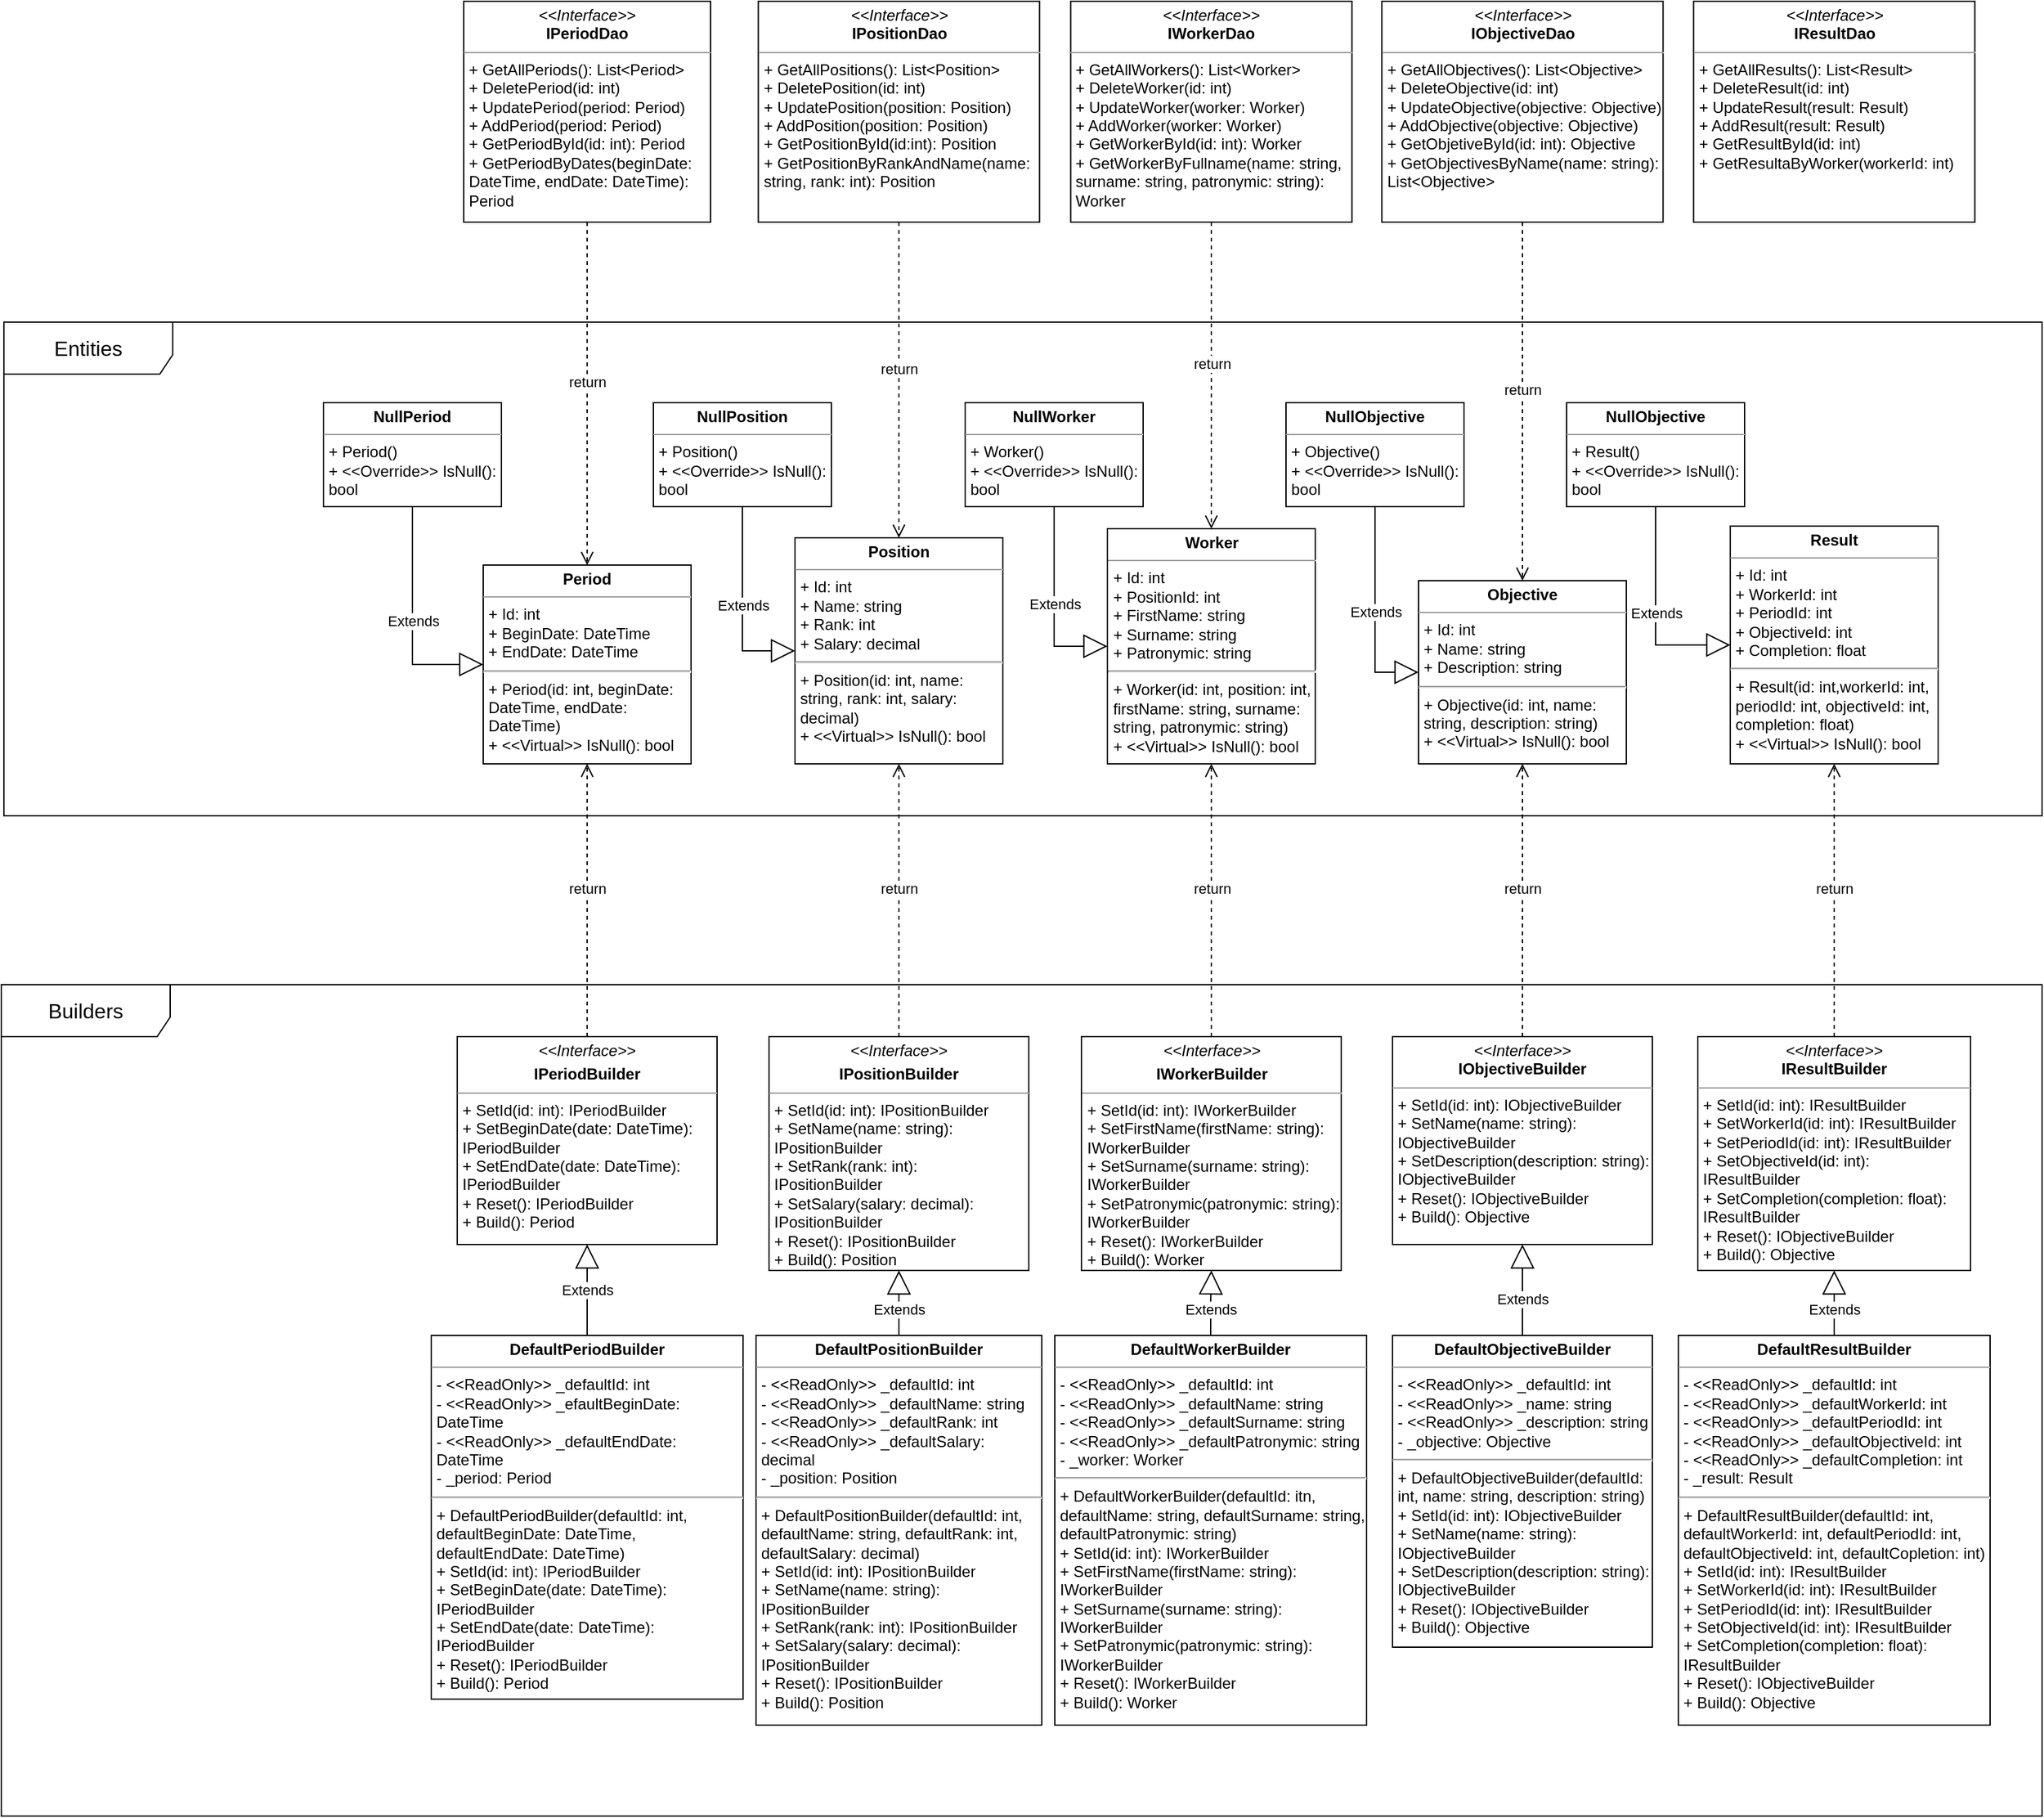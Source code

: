 <mxfile version="22.1.11" type="github">
  <diagram name="Страница — 1" id="qih0HeVdHAn_B9oH8GBS">
    <mxGraphModel dx="1481" dy="1190" grid="0" gridSize="10" guides="1" tooltips="1" connect="1" arrows="1" fold="1" page="0" pageScale="1" pageWidth="827" pageHeight="1169" math="0" shadow="0">
      <root>
        <mxCell id="0" />
        <mxCell id="1" parent="0" />
        <mxCell id="z6ik7qYl1S37W0Bwtu2p-1" value="&lt;font style=&quot;font-size: 16px;&quot;&gt;Entities&lt;/font&gt;" style="shape=umlFrame;whiteSpace=wrap;html=1;pointerEvents=0;width=130;height=40;" parent="1" vertex="1">
          <mxGeometry x="31" y="-110" width="1569" height="380" as="geometry" />
        </mxCell>
        <mxCell id="z6ik7qYl1S37W0Bwtu2p-2" value="&lt;p style=&quot;margin:0px;margin-top:4px;text-align:center;&quot;&gt;&lt;b&gt;Period&lt;/b&gt;&lt;/p&gt;&lt;hr size=&quot;1&quot;&gt;&lt;p style=&quot;margin:0px;margin-left:4px;&quot;&gt;+ Id: int&lt;/p&gt;&lt;p style=&quot;margin:0px;margin-left:4px;&quot;&gt;+ BeginDate: DateTime&lt;/p&gt;&lt;p style=&quot;margin:0px;margin-left:4px;&quot;&gt;+ EndDate: DateTime&lt;/p&gt;&lt;hr&gt;&lt;p style=&quot;margin:0px;margin-left:4px;&quot;&gt;+ Period(id: int, beginDate: DateTime, endDate: DateTime)&lt;/p&gt;&lt;p style=&quot;margin:0px;margin-left:4px;&quot;&gt;+ &amp;lt;&amp;lt;Virtual&amp;gt;&amp;gt; IsNull(): bool&lt;/p&gt;" style="verticalAlign=top;align=left;overflow=fill;fontSize=12;fontFamily=Helvetica;html=1;whiteSpace=wrap;" parent="1" vertex="1">
          <mxGeometry x="400" y="77" width="160" height="153" as="geometry" />
        </mxCell>
        <mxCell id="z6ik7qYl1S37W0Bwtu2p-3" value="&lt;p style=&quot;margin:0px;margin-top:4px;text-align:center;&quot;&gt;&lt;b&gt;Position&lt;/b&gt;&lt;/p&gt;&lt;hr size=&quot;1&quot;&gt;&lt;p style=&quot;margin:0px;margin-left:4px;&quot;&gt;+ Id: int&lt;/p&gt;&lt;p style=&quot;margin:0px;margin-left:4px;&quot;&gt;+ Name: string&lt;/p&gt;&lt;p style=&quot;margin:0px;margin-left:4px;&quot;&gt;+ Rank: int&lt;/p&gt;&lt;p style=&quot;margin:0px;margin-left:4px;&quot;&gt;+ Salary: decimal&lt;/p&gt;&lt;hr&gt;&lt;p style=&quot;margin:0px;margin-left:4px;&quot;&gt;+ Position(id: int, name: string, rank: int, salary: decimal)&lt;/p&gt;&lt;p style=&quot;margin:0px;margin-left:4px;&quot;&gt;+ &amp;lt;&amp;lt;Virtual&amp;gt;&amp;gt; IsNull(): bool&lt;/p&gt;" style="verticalAlign=top;align=left;overflow=fill;fontSize=12;fontFamily=Helvetica;html=1;whiteSpace=wrap;" parent="1" vertex="1">
          <mxGeometry x="640" y="56" width="160" height="174" as="geometry" />
        </mxCell>
        <mxCell id="z6ik7qYl1S37W0Bwtu2p-4" value="&lt;p style=&quot;margin:0px;margin-top:4px;text-align:center;&quot;&gt;&lt;b&gt;Objective&lt;/b&gt;&lt;/p&gt;&lt;hr size=&quot;1&quot;&gt;&lt;p style=&quot;margin:0px;margin-left:4px;&quot;&gt;+ Id: int&lt;/p&gt;&lt;p style=&quot;margin:0px;margin-left:4px;&quot;&gt;+ Name: string&lt;/p&gt;&lt;p style=&quot;margin:0px;margin-left:4px;&quot;&gt;+ Description: string&lt;/p&gt;&lt;hr&gt;&lt;p style=&quot;margin:0px;margin-left:4px;&quot;&gt;+ Objective(id: int, name: string, description: string)&lt;/p&gt;&lt;p style=&quot;margin:0px;margin-left:4px;&quot;&gt;+ &amp;lt;&amp;lt;Virtual&amp;gt;&amp;gt; IsNull(): bool&lt;/p&gt;&lt;p style=&quot;margin:0px;margin-left:4px;&quot;&gt;&lt;br&gt;&lt;/p&gt;" style="verticalAlign=top;align=left;overflow=fill;fontSize=12;fontFamily=Helvetica;html=1;whiteSpace=wrap;" parent="1" vertex="1">
          <mxGeometry x="1120" y="89" width="160" height="141" as="geometry" />
        </mxCell>
        <mxCell id="z6ik7qYl1S37W0Bwtu2p-5" value="&lt;p style=&quot;margin:0px;margin-top:4px;text-align:center;&quot;&gt;&lt;b&gt;Worker&lt;/b&gt;&lt;/p&gt;&lt;hr size=&quot;1&quot;&gt;&lt;p style=&quot;margin:0px;margin-left:4px;&quot;&gt;+ Id: int&lt;/p&gt;&lt;p style=&quot;margin:0px;margin-left:4px;&quot;&gt;+ PositionId: int&lt;/p&gt;&lt;p style=&quot;margin:0px;margin-left:4px;&quot;&gt;+ FirstName: string&lt;/p&gt;&lt;p style=&quot;margin:0px;margin-left:4px;&quot;&gt;+ Surname: string&lt;/p&gt;&lt;p style=&quot;margin:0px;margin-left:4px;&quot;&gt;+ Patronymic: string&lt;/p&gt;&lt;hr&gt;&lt;p style=&quot;margin:0px;margin-left:4px;&quot;&gt;+ Worker(id: int, position: int, firstName: string, surname: string, patronymic: string)&lt;/p&gt;&lt;p style=&quot;margin:0px;margin-left:4px;&quot;&gt;+ &amp;lt;&amp;lt;Virtual&amp;gt;&amp;gt; IsNull(): bool&lt;/p&gt;" style="verticalAlign=top;align=left;overflow=fill;fontSize=12;fontFamily=Helvetica;html=1;whiteSpace=wrap;" parent="1" vertex="1">
          <mxGeometry x="880.5" y="49" width="160" height="181" as="geometry" />
        </mxCell>
        <mxCell id="z6ik7qYl1S37W0Bwtu2p-6" value="&lt;font style=&quot;font-size: 16px;&quot;&gt;Builders&lt;/font&gt;" style="shape=umlFrame;whiteSpace=wrap;html=1;pointerEvents=0;width=130;height=40;" parent="1" vertex="1">
          <mxGeometry x="29" y="400" width="1571" height="640" as="geometry" />
        </mxCell>
        <mxCell id="z6ik7qYl1S37W0Bwtu2p-7" value="&lt;p style=&quot;margin:0px;margin-top:4px;text-align:center;&quot;&gt;&lt;i style=&quot;border-color: var(--border-color);&quot;&gt;&amp;lt;&amp;lt;Interface&amp;gt;&amp;gt;&lt;/i&gt;&lt;b&gt;&lt;br&gt;&lt;/b&gt;&lt;/p&gt;&lt;p style=&quot;margin:0px;margin-top:4px;text-align:center;&quot;&gt;&lt;b&gt;IPeriodBuilder&lt;/b&gt;&lt;/p&gt;&lt;hr size=&quot;1&quot;&gt;&lt;p style=&quot;margin:0px;margin-left:4px;&quot;&gt;+ SetId(id: int): IPeriodBuilder&lt;/p&gt;&lt;p style=&quot;margin:0px;margin-left:4px;&quot;&gt;+ SetBeginDate(date: DateTime): IPeriodBuilder&lt;/p&gt;&lt;p style=&quot;margin:0px;margin-left:4px;&quot;&gt;+ SetEndDate(date: DateTime): IPeriodBuilder&lt;/p&gt;&lt;p style=&quot;margin:0px;margin-left:4px;&quot;&gt;+ Reset(): IPeriodBuilder&lt;/p&gt;&lt;p style=&quot;margin:0px;margin-left:4px;&quot;&gt;+ Build(): Period&lt;/p&gt;" style="verticalAlign=top;align=left;overflow=fill;fontSize=12;fontFamily=Helvetica;html=1;whiteSpace=wrap;" parent="1" vertex="1">
          <mxGeometry x="380" y="440" width="200" height="160" as="geometry" />
        </mxCell>
        <mxCell id="z6ik7qYl1S37W0Bwtu2p-8" value="&lt;p style=&quot;margin:0px;margin-top:4px;text-align:center;&quot;&gt;&lt;i style=&quot;border-color: var(--border-color);&quot;&gt;&amp;lt;&amp;lt;Interface&amp;gt;&amp;gt;&lt;/i&gt;&lt;b&gt;&lt;br&gt;&lt;/b&gt;&lt;/p&gt;&lt;p style=&quot;margin:0px;margin-top:4px;text-align:center;&quot;&gt;&lt;b&gt;IPositionBuilder&lt;/b&gt;&lt;/p&gt;&lt;hr size=&quot;1&quot;&gt;&lt;p style=&quot;margin:0px;margin-left:4px;&quot;&gt;+ SetId(id: int): IPositionBuilder&lt;/p&gt;&lt;p style=&quot;margin:0px;margin-left:4px;&quot;&gt;+ SetName(name: string): IPositionBuilder&lt;/p&gt;&lt;p style=&quot;margin:0px;margin-left:4px;&quot;&gt;+ SetRank(rank: int): IPositionBuilder&lt;/p&gt;&lt;p style=&quot;margin:0px;margin-left:4px;&quot;&gt;+ SetSalary(salary: decimal): IPositionBuilder&lt;/p&gt;&lt;p style=&quot;margin:0px;margin-left:4px;&quot;&gt;+ Reset(): IPositionBuilder&lt;/p&gt;&lt;p style=&quot;margin:0px;margin-left:4px;&quot;&gt;+ Build(): Position&lt;/p&gt;" style="verticalAlign=top;align=left;overflow=fill;fontSize=12;fontFamily=Helvetica;html=1;whiteSpace=wrap;" parent="1" vertex="1">
          <mxGeometry x="620" y="440" width="200" height="180" as="geometry" />
        </mxCell>
        <mxCell id="z6ik7qYl1S37W0Bwtu2p-9" value="return" style="html=1;verticalAlign=bottom;endArrow=open;dashed=1;endSize=8;rounded=0;exitX=0.5;exitY=0;exitDx=0;exitDy=0;entryX=0.5;entryY=1;entryDx=0;entryDy=0;edgeStyle=orthogonalEdgeStyle;" parent="1" source="z6ik7qYl1S37W0Bwtu2p-7" target="z6ik7qYl1S37W0Bwtu2p-2" edge="1">
          <mxGeometry relative="1" as="geometry">
            <mxPoint x="450" y="370" as="sourcePoint" />
            <mxPoint x="370" y="370" as="targetPoint" />
          </mxGeometry>
        </mxCell>
        <mxCell id="z6ik7qYl1S37W0Bwtu2p-10" value="&lt;p style=&quot;margin:0px;margin-top:4px;text-align:center;&quot;&gt;&lt;i style=&quot;border-color: var(--border-color);&quot;&gt;&amp;lt;&amp;lt;Interface&amp;gt;&amp;gt;&lt;/i&gt;&lt;b&gt;&lt;br&gt;&lt;/b&gt;&lt;/p&gt;&lt;p style=&quot;margin:0px;margin-top:4px;text-align:center;&quot;&gt;&lt;b&gt;IWorkerBuilder&lt;/b&gt;&lt;/p&gt;&lt;hr size=&quot;1&quot;&gt;&lt;p style=&quot;margin:0px;margin-left:4px;&quot;&gt;+ SetId(id: int): IWorkerBuilder&lt;/p&gt;&lt;p style=&quot;margin:0px;margin-left:4px;&quot;&gt;+ SetFirstName(firstName: string): IWorkerBuilder&lt;/p&gt;&lt;p style=&quot;margin:0px;margin-left:4px;&quot;&gt;+ SetSurname(surname: string): IWorkerBuilder&lt;/p&gt;&lt;p style=&quot;margin:0px;margin-left:4px;&quot;&gt;+ SetPatronymic(patronymic: string): IWorkerBuilder&lt;/p&gt;&lt;p style=&quot;margin:0px;margin-left:4px;&quot;&gt;+ Reset(): IWorkerBuilder&lt;/p&gt;&lt;p style=&quot;margin:0px;margin-left:4px;&quot;&gt;+ Build(): Worker&lt;/p&gt;" style="verticalAlign=top;align=left;overflow=fill;fontSize=12;fontFamily=Helvetica;html=1;whiteSpace=wrap;" parent="1" vertex="1">
          <mxGeometry x="860.5" y="440" width="200" height="180" as="geometry" />
        </mxCell>
        <mxCell id="z6ik7qYl1S37W0Bwtu2p-11" value="&lt;p style=&quot;margin:0px;margin-top:4px;text-align:center;&quot;&gt;&lt;i&gt;&amp;lt;&amp;lt;Interface&amp;gt;&amp;gt;&lt;/i&gt;&lt;br&gt;&lt;b&gt;IObjectiveBuilder&lt;/b&gt;&lt;/p&gt;&lt;hr size=&quot;1&quot;&gt;&lt;p style=&quot;margin:0px;margin-left:4px;&quot;&gt;+ SetId(id: int): IObjectiveBuilder&lt;/p&gt;&lt;p style=&quot;margin:0px;margin-left:4px;&quot;&gt;+ SetName(name: string): IObjectiveBuilder&amp;nbsp;&lt;/p&gt;&lt;p style=&quot;margin:0px;margin-left:4px;&quot;&gt;+ SetDescription(description: string): IObjectiveBuilder&lt;/p&gt;&lt;p style=&quot;margin:0px;margin-left:4px;&quot;&gt;+ Reset(): IObjectiveBuilder&lt;/p&gt;&lt;p style=&quot;margin:0px;margin-left:4px;&quot;&gt;+ Build(): Objective&lt;/p&gt;" style="verticalAlign=top;align=left;overflow=fill;fontSize=12;fontFamily=Helvetica;html=1;whiteSpace=wrap;" parent="1" vertex="1">
          <mxGeometry x="1100" y="440" width="200" height="160" as="geometry" />
        </mxCell>
        <mxCell id="z6ik7qYl1S37W0Bwtu2p-12" value="return" style="html=1;verticalAlign=bottom;endArrow=open;dashed=1;endSize=8;rounded=0;entryX=0.5;entryY=1;entryDx=0;entryDy=0;exitX=0.5;exitY=0;exitDx=0;exitDy=0;edgeStyle=orthogonalEdgeStyle;" parent="1" source="z6ik7qYl1S37W0Bwtu2p-8" target="z6ik7qYl1S37W0Bwtu2p-3" edge="1">
          <mxGeometry relative="1" as="geometry">
            <mxPoint x="770" y="380" as="sourcePoint" />
            <mxPoint x="690" y="380" as="targetPoint" />
          </mxGeometry>
        </mxCell>
        <mxCell id="z6ik7qYl1S37W0Bwtu2p-13" value="return" style="html=1;verticalAlign=bottom;endArrow=open;dashed=1;endSize=8;rounded=0;entryX=0.5;entryY=1;entryDx=0;entryDy=0;exitX=0.5;exitY=0;exitDx=0;exitDy=0;edgeStyle=orthogonalEdgeStyle;" parent="1" source="z6ik7qYl1S37W0Bwtu2p-10" target="z6ik7qYl1S37W0Bwtu2p-5" edge="1">
          <mxGeometry relative="1" as="geometry">
            <mxPoint x="1100" y="370" as="sourcePoint" />
            <mxPoint x="1020" y="370" as="targetPoint" />
          </mxGeometry>
        </mxCell>
        <mxCell id="z6ik7qYl1S37W0Bwtu2p-17" value="return" style="html=1;verticalAlign=bottom;endArrow=open;dashed=1;endSize=8;rounded=0;entryX=0.5;entryY=1;entryDx=0;entryDy=0;exitX=0.5;exitY=0;exitDx=0;exitDy=0;edgeStyle=orthogonalEdgeStyle;" parent="1" source="z6ik7qYl1S37W0Bwtu2p-11" target="z6ik7qYl1S37W0Bwtu2p-4" edge="1">
          <mxGeometry relative="1" as="geometry">
            <mxPoint x="1330" y="370" as="sourcePoint" />
            <mxPoint x="1250" y="370" as="targetPoint" />
          </mxGeometry>
        </mxCell>
        <mxCell id="xKmKN3CruhW7F5drKo0u-1" value="&lt;p style=&quot;margin:0px;margin-top:4px;text-align:center;&quot;&gt;&lt;b&gt;Result&lt;/b&gt;&lt;/p&gt;&lt;hr size=&quot;1&quot;&gt;&lt;p style=&quot;margin:0px;margin-left:4px;&quot;&gt;+ Id: int&lt;/p&gt;&lt;p style=&quot;margin:0px;margin-left:4px;&quot;&gt;+ WorkerId: int&lt;/p&gt;&lt;p style=&quot;margin:0px;margin-left:4px;&quot;&gt;+ PeriodId: int&lt;/p&gt;&lt;p style=&quot;margin:0px;margin-left:4px;&quot;&gt;+ ObjectiveId: int&lt;/p&gt;&lt;p style=&quot;margin:0px;margin-left:4px;&quot;&gt;+ Completion: float&lt;/p&gt;&lt;hr&gt;&lt;p style=&quot;margin:0px;margin-left:4px;&quot;&gt;+ Result(id: int,workerId: int, periodId: int, objectiveId: int, completion: float)&lt;/p&gt;&lt;p style=&quot;margin:0px;margin-left:4px;&quot;&gt;+ &amp;lt;&amp;lt;Virtual&amp;gt;&amp;gt; IsNull(): bool&lt;/p&gt;&lt;p style=&quot;margin:0px;margin-left:4px;&quot;&gt;&lt;br&gt;&lt;/p&gt;" style="verticalAlign=top;align=left;overflow=fill;fontSize=12;fontFamily=Helvetica;html=1;whiteSpace=wrap;" vertex="1" parent="1">
          <mxGeometry x="1360" y="47" width="160" height="183" as="geometry" />
        </mxCell>
        <mxCell id="xKmKN3CruhW7F5drKo0u-2" value="&lt;p style=&quot;margin:0px;margin-top:4px;text-align:center;&quot;&gt;&lt;i&gt;&amp;lt;&amp;lt;Interface&amp;gt;&amp;gt;&lt;/i&gt;&lt;br&gt;&lt;b&gt;IResultBuilder&lt;/b&gt;&lt;/p&gt;&lt;hr size=&quot;1&quot;&gt;&lt;p style=&quot;margin:0px;margin-left:4px;&quot;&gt;+ SetId(id: int): IResultBuilder&lt;/p&gt;&lt;p style=&quot;margin:0px;margin-left:4px;&quot;&gt;+ SetWorkerId(id: int): IResultBuilder&lt;/p&gt;&lt;p style=&quot;margin:0px;margin-left:4px;&quot;&gt;+ SetPeriodId(id: int): IResultBuilder&lt;/p&gt;&lt;p style=&quot;margin:0px;margin-left:4px;&quot;&gt;+ SetObjectiveId(id: int): IResultBuilder&lt;/p&gt;&lt;p style=&quot;margin:0px;margin-left:4px;&quot;&gt;+ SetCompletion(completion: float): IResultBuilder&lt;/p&gt;&lt;p style=&quot;margin:0px;margin-left:4px;&quot;&gt;+ Reset(): IObjectiveBuilder&lt;/p&gt;&lt;p style=&quot;margin:0px;margin-left:4px;&quot;&gt;+ Build(): Objective&lt;/p&gt;" style="verticalAlign=top;align=left;overflow=fill;fontSize=12;fontFamily=Helvetica;html=1;whiteSpace=wrap;" vertex="1" parent="1">
          <mxGeometry x="1335" y="440" width="210" height="180" as="geometry" />
        </mxCell>
        <mxCell id="xKmKN3CruhW7F5drKo0u-3" value="return" style="html=1;verticalAlign=bottom;endArrow=open;dashed=1;endSize=8;rounded=0;entryX=0.5;entryY=1;entryDx=0;entryDy=0;exitX=0.5;exitY=0;exitDx=0;exitDy=0;edgeStyle=orthogonalEdgeStyle;" edge="1" parent="1" source="xKmKN3CruhW7F5drKo0u-2" target="xKmKN3CruhW7F5drKo0u-1">
          <mxGeometry relative="1" as="geometry">
            <mxPoint x="1210" y="450" as="sourcePoint" />
            <mxPoint x="1210" y="240" as="targetPoint" />
          </mxGeometry>
        </mxCell>
        <mxCell id="xKmKN3CruhW7F5drKo0u-4" value="&lt;p style=&quot;margin:0px;margin-top:4px;text-align:center;&quot;&gt;&lt;b style=&quot;background-color: initial;&quot;&gt;DefaultPeriodBuilder&lt;/b&gt;&lt;br&gt;&lt;/p&gt;&lt;hr size=&quot;1&quot;&gt;&lt;p style=&quot;margin:0px;margin-left:4px;&quot;&gt;- &amp;lt;&amp;lt;ReadOnly&amp;gt;&amp;gt; _defaultId: int&lt;/p&gt;&lt;p style=&quot;margin:0px;margin-left:4px;&quot;&gt;- &amp;lt;&amp;lt;ReadOnly&amp;gt;&amp;gt; _efaultBeginDate: DateTime&lt;/p&gt;&lt;p style=&quot;margin:0px;margin-left:4px;&quot;&gt;- &amp;lt;&amp;lt;ReadOnly&amp;gt;&amp;gt; _defaultEndDate: DateTime&lt;/p&gt;&lt;p style=&quot;margin:0px;margin-left:4px;&quot;&gt;- _period: Period&lt;/p&gt;&lt;hr&gt;&lt;p style=&quot;margin:0px;margin-left:4px;&quot;&gt;+ DefaultPeriodBuilder(defaultId: int, defaultBeginDate: DateTime, defaultEndDate: DateTime)&lt;/p&gt;&lt;p style=&quot;margin:0px;margin-left:4px;&quot;&gt;+ SetId(id: int): IPeriodBuilder&lt;/p&gt;&lt;p style=&quot;margin:0px;margin-left:4px;&quot;&gt;+ SetBeginDate(date: DateTime): IPeriodBuilder&lt;/p&gt;&lt;p style=&quot;margin:0px;margin-left:4px;&quot;&gt;+ SetEndDate(date: DateTime): IPeriodBuilder&lt;/p&gt;&lt;p style=&quot;margin:0px;margin-left:4px;&quot;&gt;+ Reset(): IPeriodBuilder&lt;/p&gt;&lt;p style=&quot;margin:0px;margin-left:4px;&quot;&gt;+ Build(): Period&lt;/p&gt;" style="verticalAlign=top;align=left;overflow=fill;fontSize=12;fontFamily=Helvetica;html=1;whiteSpace=wrap;" vertex="1" parent="1">
          <mxGeometry x="360" y="670" width="240" height="280" as="geometry" />
        </mxCell>
        <mxCell id="xKmKN3CruhW7F5drKo0u-5" value="&lt;p style=&quot;margin:0px;margin-top:4px;text-align:center;&quot;&gt;&lt;b style=&quot;background-color: initial;&quot;&gt;DefaultPositionBuilder&lt;/b&gt;&lt;br&gt;&lt;/p&gt;&lt;hr size=&quot;1&quot;&gt;&lt;p style=&quot;margin:0px;margin-left:4px;&quot;&gt;- &amp;lt;&amp;lt;ReadOnly&amp;gt;&amp;gt; _defaultId: int&lt;/p&gt;&lt;p style=&quot;margin:0px;margin-left:4px;&quot;&gt;- &amp;lt;&amp;lt;ReadOnly&amp;gt;&amp;gt; _defaultName: string&lt;/p&gt;&lt;p style=&quot;margin:0px;margin-left:4px;&quot;&gt;- &amp;lt;&amp;lt;ReadOnly&amp;gt;&amp;gt; _defaultRank: int&lt;/p&gt;&lt;p style=&quot;margin:0px;margin-left:4px;&quot;&gt;- &amp;lt;&amp;lt;ReadOnly&amp;gt;&amp;gt; _defaultSalary: decimal&lt;/p&gt;&lt;p style=&quot;margin:0px;margin-left:4px;&quot;&gt;- _position: Position&lt;/p&gt;&lt;hr&gt;&lt;p style=&quot;margin:0px;margin-left:4px;&quot;&gt;+ DefaultPositionBuilder(defaultId: int, defaultName: string, defaultRank: int, defaultSalary: decimal)&lt;/p&gt;&lt;p style=&quot;margin:0px;margin-left:4px;&quot;&gt;+ SetId(id: int): IPositionBuilder&lt;/p&gt;&lt;p style=&quot;margin:0px;margin-left:4px;&quot;&gt;+ SetName(name: string): IPositionBuilder&lt;/p&gt;&lt;p style=&quot;margin:0px;margin-left:4px;&quot;&gt;+ SetRank(rank: int): IPositionBuilder&lt;/p&gt;&lt;p style=&quot;margin:0px;margin-left:4px;&quot;&gt;+ SetSalary(salary: decimal): IPositionBuilder&lt;/p&gt;&lt;p style=&quot;margin:0px;margin-left:4px;&quot;&gt;+ Reset(): IPositionBuilder&lt;/p&gt;&lt;p style=&quot;margin:0px;margin-left:4px;&quot;&gt;+ Build(): Position&lt;/p&gt;" style="verticalAlign=top;align=left;overflow=fill;fontSize=12;fontFamily=Helvetica;html=1;whiteSpace=wrap;" vertex="1" parent="1">
          <mxGeometry x="610" y="670" width="220" height="300" as="geometry" />
        </mxCell>
        <mxCell id="xKmKN3CruhW7F5drKo0u-7" value="&lt;p style=&quot;margin:0px;margin-top:4px;text-align:center;&quot;&gt;&lt;b style=&quot;background-color: initial;&quot;&gt;DefaultWorkerBuilder&lt;/b&gt;&lt;br&gt;&lt;/p&gt;&lt;hr size=&quot;1&quot;&gt;&lt;p style=&quot;margin:0px;margin-left:4px;&quot;&gt;- &amp;lt;&amp;lt;ReadOnly&amp;gt;&amp;gt; _defaultId: int&lt;/p&gt;&lt;p style=&quot;margin:0px;margin-left:4px;&quot;&gt;- &amp;lt;&amp;lt;ReadOnly&amp;gt;&amp;gt; _defaultName: string&lt;/p&gt;&lt;p style=&quot;margin:0px;margin-left:4px;&quot;&gt;- &amp;lt;&amp;lt;ReadOnly&amp;gt;&amp;gt; _defaultSurname: string&lt;/p&gt;&lt;p style=&quot;margin:0px;margin-left:4px;&quot;&gt;- &amp;lt;&amp;lt;ReadOnly&amp;gt;&amp;gt; _defaultPatronymic: string&lt;/p&gt;&lt;p style=&quot;margin:0px;margin-left:4px;&quot;&gt;- _worker: Worker&lt;/p&gt;&lt;hr&gt;&lt;p style=&quot;margin:0px;margin-left:4px;&quot;&gt;+ DefaultWorkerBuilder(defaultId: itn, defaultName: string, defaultSurname: string, defaultPatronymic: string)&lt;br&gt;+ SetId(id: int): IWorkerBuilder&lt;/p&gt;&lt;p style=&quot;margin:0px;margin-left:4px;&quot;&gt;+ SetFirstName(firstName: string): IWorkerBuilder&lt;/p&gt;&lt;p style=&quot;margin:0px;margin-left:4px;&quot;&gt;+ SetSurname(surname: string): IWorkerBuilder&lt;/p&gt;&lt;p style=&quot;margin:0px;margin-left:4px;&quot;&gt;+ SetPatronymic(patronymic: string): IWorkerBuilder&lt;/p&gt;&lt;p style=&quot;margin:0px;margin-left:4px;&quot;&gt;+ Reset(): IWorkerBuilder&lt;/p&gt;&lt;p style=&quot;margin:0px;margin-left:4px;&quot;&gt;+ Build(): Worker&lt;/p&gt;" style="verticalAlign=top;align=left;overflow=fill;fontSize=12;fontFamily=Helvetica;html=1;whiteSpace=wrap;" vertex="1" parent="1">
          <mxGeometry x="840" y="670" width="240" height="300" as="geometry" />
        </mxCell>
        <mxCell id="xKmKN3CruhW7F5drKo0u-8" value="Extends" style="endArrow=block;endSize=16;endFill=0;html=1;rounded=0;exitX=0.5;exitY=0;exitDx=0;exitDy=0;entryX=0.5;entryY=1;entryDx=0;entryDy=0;edgeStyle=orthogonalEdgeStyle;" edge="1" parent="1" source="xKmKN3CruhW7F5drKo0u-4" target="z6ik7qYl1S37W0Bwtu2p-7">
          <mxGeometry width="160" relative="1" as="geometry">
            <mxPoint x="450" y="630" as="sourcePoint" />
            <mxPoint x="610" y="630" as="targetPoint" />
          </mxGeometry>
        </mxCell>
        <mxCell id="xKmKN3CruhW7F5drKo0u-9" value="Extends" style="endArrow=block;endSize=16;endFill=0;html=1;rounded=0;exitX=0.5;exitY=0;exitDx=0;exitDy=0;entryX=0.5;entryY=1;entryDx=0;entryDy=0;edgeStyle=orthogonalEdgeStyle;" edge="1" parent="1" source="xKmKN3CruhW7F5drKo0u-5" target="z6ik7qYl1S37W0Bwtu2p-8">
          <mxGeometry x="-0.2" width="160" relative="1" as="geometry">
            <mxPoint x="717.9" y="671.08" as="sourcePoint" />
            <mxPoint x="722.1" y="620.0" as="targetPoint" />
            <mxPoint as="offset" />
          </mxGeometry>
        </mxCell>
        <mxCell id="xKmKN3CruhW7F5drKo0u-10" value="Extends" style="endArrow=block;endSize=16;endFill=0;html=1;rounded=0;exitX=0.5;exitY=0;exitDx=0;exitDy=0;entryX=0.5;entryY=1;entryDx=0;entryDy=0;edgeStyle=orthogonalEdgeStyle;" edge="1" parent="1" source="xKmKN3CruhW7F5drKo0u-7" target="z6ik7qYl1S37W0Bwtu2p-10">
          <mxGeometry x="-0.2" width="160" relative="1" as="geometry">
            <mxPoint x="730" y="680" as="sourcePoint" />
            <mxPoint x="730" y="630" as="targetPoint" />
            <mxPoint as="offset" />
          </mxGeometry>
        </mxCell>
        <mxCell id="xKmKN3CruhW7F5drKo0u-11" value="&lt;p style=&quot;margin:0px;margin-top:4px;text-align:center;&quot;&gt;&lt;b&gt;DefaultObjectiveBuilder&lt;/b&gt;&lt;/p&gt;&lt;hr size=&quot;1&quot;&gt;&lt;p style=&quot;margin:0px;margin-left:4px;&quot;&gt;- &amp;lt;&amp;lt;ReadOnly&amp;gt;&amp;gt; _defaultId: int&lt;/p&gt;&lt;p style=&quot;margin:0px;margin-left:4px;&quot;&gt;- &amp;lt;&amp;lt;ReadOnly&amp;gt;&amp;gt; _name: string&lt;/p&gt;&lt;p style=&quot;margin:0px;margin-left:4px;&quot;&gt;- &amp;lt;&amp;lt;ReadOnly&amp;gt;&amp;gt; _description: string&lt;/p&gt;&lt;p style=&quot;margin:0px;margin-left:4px;&quot;&gt;- _objective: Objective&lt;/p&gt;&lt;hr&gt;&lt;p style=&quot;margin:0px;margin-left:4px;&quot;&gt;+ DefaultObjectiveBuilder(defaultId: int, name: string, description: string)&lt;/p&gt;&lt;p style=&quot;margin:0px;margin-left:4px;&quot;&gt;+ SetId(id: int): IObjectiveBuilder&lt;/p&gt;&lt;p style=&quot;margin:0px;margin-left:4px;&quot;&gt;+ SetName(name: string): IObjectiveBuilder&amp;nbsp;&lt;/p&gt;&lt;p style=&quot;margin:0px;margin-left:4px;&quot;&gt;+ SetDescription(description: string): IObjectiveBuilder&lt;/p&gt;&lt;p style=&quot;margin:0px;margin-left:4px;&quot;&gt;+ Reset(): IObjectiveBuilder&lt;/p&gt;&lt;p style=&quot;margin:0px;margin-left:4px;&quot;&gt;+ Build(): Objective&lt;/p&gt;" style="verticalAlign=top;align=left;overflow=fill;fontSize=12;fontFamily=Helvetica;html=1;whiteSpace=wrap;" vertex="1" parent="1">
          <mxGeometry x="1100" y="670" width="200" height="240" as="geometry" />
        </mxCell>
        <mxCell id="xKmKN3CruhW7F5drKo0u-12" value="Extends" style="endArrow=block;endSize=16;endFill=0;html=1;rounded=0;exitX=0.5;exitY=0;exitDx=0;exitDy=0;entryX=0.5;entryY=1;entryDx=0;entryDy=0;edgeStyle=orthogonalEdgeStyle;" edge="1" parent="1" source="xKmKN3CruhW7F5drKo0u-11" target="z6ik7qYl1S37W0Bwtu2p-11">
          <mxGeometry x="-0.2" width="160" relative="1" as="geometry">
            <mxPoint x="971" y="680" as="sourcePoint" />
            <mxPoint x="971" y="630" as="targetPoint" />
            <mxPoint as="offset" />
          </mxGeometry>
        </mxCell>
        <mxCell id="xKmKN3CruhW7F5drKo0u-13" value="&lt;p style=&quot;margin:0px;margin-top:4px;text-align:center;&quot;&gt;&lt;b&gt;DefaultResultBuilder&lt;/b&gt;&lt;/p&gt;&lt;hr size=&quot;1&quot;&gt;&lt;p style=&quot;margin:0px;margin-left:4px;&quot;&gt;- &amp;lt;&amp;lt;ReadOnly&amp;gt;&amp;gt; _defaultId: int&lt;/p&gt;&lt;p style=&quot;margin:0px;margin-left:4px;&quot;&gt;- &amp;lt;&amp;lt;ReadOnly&amp;gt;&amp;gt; _defaultWorkerId: int&lt;/p&gt;&lt;p style=&quot;margin:0px;margin-left:4px;&quot;&gt;- &amp;lt;&amp;lt;ReadOnly&amp;gt;&amp;gt; _defaultPeriodId: int&lt;/p&gt;&lt;p style=&quot;margin:0px;margin-left:4px;&quot;&gt;- &amp;lt;&amp;lt;ReadOnly&amp;gt;&amp;gt; _defaultObjectiveId: int&lt;/p&gt;&lt;p style=&quot;margin:0px;margin-left:4px;&quot;&gt;- &amp;lt;&amp;lt;ReadOnly&amp;gt;&amp;gt; _defaultCompletion: int&lt;/p&gt;&lt;p style=&quot;margin:0px;margin-left:4px;&quot;&gt;- _result: Result&lt;/p&gt;&lt;hr&gt;&lt;p style=&quot;margin:0px;margin-left:4px;&quot;&gt;+ DefaultResultBuilder(defaultId: int, defaultWorkerId: int, defaultPeriodId: int, defaultObjectiveId: int, defaultCopletion: int)&lt;/p&gt;&lt;p style=&quot;margin:0px;margin-left:4px;&quot;&gt;+ SetId(id: int): IResultBuilder&lt;/p&gt;&lt;p style=&quot;margin:0px;margin-left:4px;&quot;&gt;+ SetWorkerId(id: int): IResultBuilder&lt;/p&gt;&lt;p style=&quot;margin:0px;margin-left:4px;&quot;&gt;+ SetPeriodId(id: int): IResultBuilder&lt;/p&gt;&lt;p style=&quot;margin:0px;margin-left:4px;&quot;&gt;+ SetObjectiveId(id: int): IResultBuilder&lt;/p&gt;&lt;p style=&quot;margin:0px;margin-left:4px;&quot;&gt;+ SetCompletion(completion: float): IResultBuilder&lt;/p&gt;&lt;p style=&quot;margin:0px;margin-left:4px;&quot;&gt;+ Reset(): IObjectiveBuilder&lt;/p&gt;&lt;p style=&quot;margin:0px;margin-left:4px;&quot;&gt;+ Build(): Objective&lt;/p&gt;" style="verticalAlign=top;align=left;overflow=fill;fontSize=12;fontFamily=Helvetica;html=1;whiteSpace=wrap;" vertex="1" parent="1">
          <mxGeometry x="1320" y="670" width="240" height="300" as="geometry" />
        </mxCell>
        <mxCell id="xKmKN3CruhW7F5drKo0u-14" value="Extends" style="endArrow=block;endSize=16;endFill=0;html=1;rounded=0;exitX=0.5;exitY=0;exitDx=0;exitDy=0;entryX=0.5;entryY=1;entryDx=0;entryDy=0;edgeStyle=orthogonalEdgeStyle;" edge="1" parent="1" source="xKmKN3CruhW7F5drKo0u-13" target="xKmKN3CruhW7F5drKo0u-2">
          <mxGeometry x="-0.2" width="160" relative="1" as="geometry">
            <mxPoint x="1210" y="680" as="sourcePoint" />
            <mxPoint x="1210" y="610" as="targetPoint" />
            <mxPoint as="offset" />
          </mxGeometry>
        </mxCell>
        <mxCell id="xKmKN3CruhW7F5drKo0u-15" value="&lt;p style=&quot;margin:0px;margin-top:4px;text-align:center;&quot;&gt;&lt;i&gt;&amp;lt;&amp;lt;Interface&amp;gt;&amp;gt;&lt;/i&gt;&lt;br&gt;&lt;b&gt;IPeriodDao&lt;/b&gt;&lt;/p&gt;&lt;hr size=&quot;1&quot;&gt;&lt;p style=&quot;margin:0px;margin-left:4px;&quot;&gt;+ GetAllPeriods(): List&amp;lt;Period&amp;gt;&lt;/p&gt;&lt;p style=&quot;margin:0px;margin-left:4px;&quot;&gt;+ DeletePeriod(id: int)&lt;/p&gt;&lt;p style=&quot;margin:0px;margin-left:4px;&quot;&gt;+ UpdatePeriod(period: Period)&lt;/p&gt;&lt;p style=&quot;margin:0px;margin-left:4px;&quot;&gt;+ AddPeriod(period: Period)&lt;/p&gt;&lt;p style=&quot;margin:0px;margin-left:4px;&quot;&gt;+ GetPeriodById(id: int): Period&lt;/p&gt;&lt;p style=&quot;margin:0px;margin-left:4px;&quot;&gt;+ GetPeriodByDates(beginDate: DateTime, endDate: DateTime): Period&lt;/p&gt;" style="verticalAlign=top;align=left;overflow=fill;fontSize=12;fontFamily=Helvetica;html=1;whiteSpace=wrap;" vertex="1" parent="1">
          <mxGeometry x="385" y="-357" width="190" height="170" as="geometry" />
        </mxCell>
        <mxCell id="xKmKN3CruhW7F5drKo0u-16" value="&lt;p style=&quot;margin:0px;margin-top:4px;text-align:center;&quot;&gt;&lt;i&gt;&amp;lt;&amp;lt;Interface&amp;gt;&amp;gt;&lt;/i&gt;&lt;br&gt;&lt;b&gt;IPositionDao&lt;/b&gt;&lt;/p&gt;&lt;hr size=&quot;1&quot;&gt;&lt;p style=&quot;margin:0px;margin-left:4px;&quot;&gt;+ GetAllPositions(): List&amp;lt;Position&amp;gt;&lt;/p&gt;&lt;p style=&quot;margin:0px;margin-left:4px;&quot;&gt;+ DeletePosition(id: int)&lt;/p&gt;&lt;p style=&quot;margin:0px;margin-left:4px;&quot;&gt;+ UpdatePosition(position: Position)&lt;/p&gt;&lt;p style=&quot;margin:0px;margin-left:4px;&quot;&gt;+ AddPosition(position: Position)&lt;/p&gt;&lt;p style=&quot;margin:0px;margin-left:4px;&quot;&gt;+ GetPositionById(id:int): Position&lt;/p&gt;&lt;p style=&quot;margin:0px;margin-left:4px;&quot;&gt;+ GetPositionByRankAndName(name: string, rank: int): Position&lt;/p&gt;" style="verticalAlign=top;align=left;overflow=fill;fontSize=12;fontFamily=Helvetica;html=1;whiteSpace=wrap;" vertex="1" parent="1">
          <mxGeometry x="611.75" y="-357" width="216.5" height="170" as="geometry" />
        </mxCell>
        <mxCell id="xKmKN3CruhW7F5drKo0u-18" value="&lt;p style=&quot;margin:0px;margin-top:4px;text-align:center;&quot;&gt;&lt;b&gt;NullPeriod&lt;/b&gt;&lt;/p&gt;&lt;hr size=&quot;1&quot;&gt;&lt;p style=&quot;margin:0px;margin-left:4px;&quot;&gt;+ Period()&lt;/p&gt;&lt;p style=&quot;margin:0px;margin-left:4px;&quot;&gt;+ &amp;lt;&amp;lt;Override&amp;gt;&amp;gt; IsNull(): bool&lt;/p&gt;" style="verticalAlign=top;align=left;overflow=fill;fontSize=12;fontFamily=Helvetica;html=1;whiteSpace=wrap;" vertex="1" parent="1">
          <mxGeometry x="277" y="-48" width="137" height="80" as="geometry" />
        </mxCell>
        <mxCell id="xKmKN3CruhW7F5drKo0u-19" value="Extends" style="endArrow=block;endSize=16;endFill=0;html=1;rounded=0;exitX=0.5;exitY=1;exitDx=0;exitDy=0;entryX=0;entryY=0.5;entryDx=0;entryDy=0;edgeStyle=orthogonalEdgeStyle;" edge="1" parent="1" source="xKmKN3CruhW7F5drKo0u-18" target="z6ik7qYl1S37W0Bwtu2p-2">
          <mxGeometry width="160" relative="1" as="geometry">
            <mxPoint x="320" y="89" as="sourcePoint" />
            <mxPoint x="480" y="89" as="targetPoint" />
          </mxGeometry>
        </mxCell>
        <mxCell id="xKmKN3CruhW7F5drKo0u-20" value="&lt;p style=&quot;margin:0px;margin-top:4px;text-align:center;&quot;&gt;&lt;b&gt;NullPosition&lt;/b&gt;&lt;/p&gt;&lt;hr size=&quot;1&quot;&gt;&lt;p style=&quot;margin:0px;margin-left:4px;&quot;&gt;+ Position()&lt;/p&gt;&lt;p style=&quot;margin:0px;margin-left:4px;&quot;&gt;+ &amp;lt;&amp;lt;Override&amp;gt;&amp;gt; IsNull(): bool&lt;/p&gt;" style="verticalAlign=top;align=left;overflow=fill;fontSize=12;fontFamily=Helvetica;html=1;whiteSpace=wrap;" vertex="1" parent="1">
          <mxGeometry x="531" y="-48" width="137" height="80" as="geometry" />
        </mxCell>
        <mxCell id="xKmKN3CruhW7F5drKo0u-21" value="Extends" style="endArrow=block;endSize=16;endFill=0;html=1;rounded=0;exitX=0.5;exitY=1;exitDx=0;exitDy=0;entryX=0;entryY=0.5;entryDx=0;entryDy=0;edgeStyle=orthogonalEdgeStyle;" edge="1" parent="1" source="xKmKN3CruhW7F5drKo0u-20" target="z6ik7qYl1S37W0Bwtu2p-3">
          <mxGeometry width="160" relative="1" as="geometry">
            <mxPoint x="355" y="55" as="sourcePoint" />
            <mxPoint x="410" y="164" as="targetPoint" />
          </mxGeometry>
        </mxCell>
        <mxCell id="xKmKN3CruhW7F5drKo0u-22" value="&lt;p style=&quot;margin:0px;margin-top:4px;text-align:center;&quot;&gt;&lt;b&gt;NullWorker&lt;/b&gt;&lt;/p&gt;&lt;hr size=&quot;1&quot;&gt;&lt;p style=&quot;margin:0px;margin-left:4px;&quot;&gt;+ Worker()&lt;/p&gt;&lt;p style=&quot;margin:0px;margin-left:4px;&quot;&gt;+ &amp;lt;&amp;lt;Override&amp;gt;&amp;gt; IsNull(): bool&lt;/p&gt;" style="verticalAlign=top;align=left;overflow=fill;fontSize=12;fontFamily=Helvetica;html=1;whiteSpace=wrap;" vertex="1" parent="1">
          <mxGeometry x="771" y="-48" width="137" height="80" as="geometry" />
        </mxCell>
        <mxCell id="xKmKN3CruhW7F5drKo0u-23" value="Extends" style="endArrow=block;endSize=16;endFill=0;html=1;rounded=0;exitX=0.5;exitY=1;exitDx=0;exitDy=0;entryX=0;entryY=0.5;entryDx=0;entryDy=0;edgeStyle=orthogonalEdgeStyle;" edge="1" parent="1" source="xKmKN3CruhW7F5drKo0u-22" target="z6ik7qYl1S37W0Bwtu2p-5">
          <mxGeometry width="160" relative="1" as="geometry">
            <mxPoint x="610" y="42" as="sourcePoint" />
            <mxPoint x="650" y="153" as="targetPoint" />
          </mxGeometry>
        </mxCell>
        <mxCell id="xKmKN3CruhW7F5drKo0u-24" value="&lt;p style=&quot;margin:0px;margin-top:4px;text-align:center;&quot;&gt;&lt;b&gt;NullObjective&lt;/b&gt;&lt;/p&gt;&lt;hr size=&quot;1&quot;&gt;&lt;p style=&quot;margin:0px;margin-left:4px;&quot;&gt;+ Objective()&lt;/p&gt;&lt;p style=&quot;margin:0px;margin-left:4px;&quot;&gt;+ &amp;lt;&amp;lt;Override&amp;gt;&amp;gt; IsNull(): bool&lt;/p&gt;" style="verticalAlign=top;align=left;overflow=fill;fontSize=12;fontFamily=Helvetica;html=1;whiteSpace=wrap;" vertex="1" parent="1">
          <mxGeometry x="1018" y="-48" width="137" height="80" as="geometry" />
        </mxCell>
        <mxCell id="xKmKN3CruhW7F5drKo0u-25" value="Extends" style="endArrow=block;endSize=16;endFill=0;html=1;rounded=0;exitX=0.5;exitY=1;exitDx=0;exitDy=0;entryX=0;entryY=0.5;entryDx=0;entryDy=0;edgeStyle=orthogonalEdgeStyle;" edge="1" parent="1" source="xKmKN3CruhW7F5drKo0u-24" target="z6ik7qYl1S37W0Bwtu2p-4">
          <mxGeometry width="160" relative="1" as="geometry">
            <mxPoint x="850" y="42" as="sourcePoint" />
            <mxPoint x="891" y="150" as="targetPoint" />
          </mxGeometry>
        </mxCell>
        <mxCell id="xKmKN3CruhW7F5drKo0u-26" value="&lt;p style=&quot;margin:0px;margin-top:4px;text-align:center;&quot;&gt;&lt;b&gt;NullObjective&lt;/b&gt;&lt;/p&gt;&lt;hr size=&quot;1&quot;&gt;&lt;p style=&quot;margin:0px;margin-left:4px;&quot;&gt;+ Result()&lt;/p&gt;&lt;p style=&quot;margin:0px;margin-left:4px;&quot;&gt;+ &amp;lt;&amp;lt;Override&amp;gt;&amp;gt; IsNull(): bool&lt;/p&gt;" style="verticalAlign=top;align=left;overflow=fill;fontSize=12;fontFamily=Helvetica;html=1;whiteSpace=wrap;" vertex="1" parent="1">
          <mxGeometry x="1234" y="-48" width="137" height="80" as="geometry" />
        </mxCell>
        <mxCell id="xKmKN3CruhW7F5drKo0u-27" value="Extends" style="endArrow=block;endSize=16;endFill=0;html=1;rounded=0;exitX=0.5;exitY=1;exitDx=0;exitDy=0;entryX=0;entryY=0.5;entryDx=0;entryDy=0;edgeStyle=orthogonalEdgeStyle;" edge="1" parent="1" source="xKmKN3CruhW7F5drKo0u-26" target="xKmKN3CruhW7F5drKo0u-1">
          <mxGeometry width="160" relative="1" as="geometry">
            <mxPoint x="1097" y="42" as="sourcePoint" />
            <mxPoint x="1130" y="170" as="targetPoint" />
          </mxGeometry>
        </mxCell>
        <mxCell id="xKmKN3CruhW7F5drKo0u-28" value="&lt;p style=&quot;margin:0px;margin-top:4px;text-align:center;&quot;&gt;&lt;i&gt;&amp;lt;&amp;lt;Interface&amp;gt;&amp;gt;&lt;/i&gt;&lt;br&gt;&lt;b&gt;IWorkerDao&lt;/b&gt;&lt;/p&gt;&lt;hr size=&quot;1&quot;&gt;&lt;p style=&quot;margin:0px;margin-left:4px;&quot;&gt;+ GetAllWorkers(): List&amp;lt;Worker&amp;gt;&lt;/p&gt;&lt;p style=&quot;margin:0px;margin-left:4px;&quot;&gt;+ DeleteWorker(id: int)&lt;/p&gt;&lt;p style=&quot;margin:0px;margin-left:4px;&quot;&gt;+ UpdateWorker(worker: Worker)&lt;/p&gt;&lt;p style=&quot;margin:0px;margin-left:4px;&quot;&gt;+ AddWorker(worker: Worker)&lt;/p&gt;&lt;p style=&quot;margin:0px;margin-left:4px;&quot;&gt;+ GetWorkerById(id: int): Worker&lt;/p&gt;&lt;p style=&quot;margin:0px;margin-left:4px;&quot;&gt;+ GetWorkerByFullname(name: string, surname: string, patronymic: string): Worker&lt;/p&gt;" style="verticalAlign=top;align=left;overflow=fill;fontSize=12;fontFamily=Helvetica;html=1;whiteSpace=wrap;" vertex="1" parent="1">
          <mxGeometry x="852.25" y="-357" width="216.5" height="170" as="geometry" />
        </mxCell>
        <mxCell id="xKmKN3CruhW7F5drKo0u-29" value="&lt;p style=&quot;margin:0px;margin-top:4px;text-align:center;&quot;&gt;&lt;i&gt;&amp;lt;&amp;lt;Interface&amp;gt;&amp;gt;&lt;/i&gt;&lt;br&gt;&lt;b&gt;IObjectiveDao&lt;/b&gt;&lt;/p&gt;&lt;hr size=&quot;1&quot;&gt;&lt;p style=&quot;margin:0px;margin-left:4px;&quot;&gt;+ GetAllObjectives(): List&amp;lt;Objective&amp;gt;&lt;/p&gt;&lt;p style=&quot;margin:0px;margin-left:4px;&quot;&gt;+ DeleteObjective(id: int)&lt;/p&gt;&lt;p style=&quot;margin:0px;margin-left:4px;&quot;&gt;+ UpdateObjective(objective: Objective)&lt;/p&gt;&lt;p style=&quot;margin:0px;margin-left:4px;&quot;&gt;+ AddObjective(objective: Objective)&lt;/p&gt;&lt;p style=&quot;margin:0px;margin-left:4px;&quot;&gt;+ GetObjetiveById(id: int): Objective&lt;/p&gt;&lt;p style=&quot;margin:0px;margin-left:4px;&quot;&gt;+ GetObjectivesByName(name: string): List&amp;lt;Objective&amp;gt;&lt;/p&gt;" style="verticalAlign=top;align=left;overflow=fill;fontSize=12;fontFamily=Helvetica;html=1;whiteSpace=wrap;" vertex="1" parent="1">
          <mxGeometry x="1091.75" y="-357" width="216.5" height="170" as="geometry" />
        </mxCell>
        <mxCell id="xKmKN3CruhW7F5drKo0u-30" value="return" style="html=1;verticalAlign=bottom;endArrow=open;dashed=1;endSize=8;rounded=0;exitX=0.5;exitY=1;exitDx=0;exitDy=0;entryX=0.5;entryY=0;entryDx=0;entryDy=0;edgeStyle=orthogonalEdgeStyle;" edge="1" parent="1" source="xKmKN3CruhW7F5drKo0u-15" target="z6ik7qYl1S37W0Bwtu2p-2">
          <mxGeometry relative="1" as="geometry">
            <mxPoint x="538" y="-143" as="sourcePoint" />
            <mxPoint x="458" y="-143" as="targetPoint" />
          </mxGeometry>
        </mxCell>
        <mxCell id="xKmKN3CruhW7F5drKo0u-31" value="return" style="html=1;verticalAlign=bottom;endArrow=open;dashed=1;endSize=8;rounded=0;exitX=0.5;exitY=1;exitDx=0;exitDy=0;entryX=0.5;entryY=0;entryDx=0;entryDy=0;edgeStyle=orthogonalEdgeStyle;" edge="1" parent="1" source="xKmKN3CruhW7F5drKo0u-16" target="z6ik7qYl1S37W0Bwtu2p-3">
          <mxGeometry relative="1" as="geometry">
            <mxPoint x="490" y="-177" as="sourcePoint" />
            <mxPoint x="490" y="87" as="targetPoint" />
          </mxGeometry>
        </mxCell>
        <mxCell id="xKmKN3CruhW7F5drKo0u-32" value="return" style="html=1;verticalAlign=bottom;endArrow=open;dashed=1;endSize=8;rounded=0;exitX=0.5;exitY=1;exitDx=0;exitDy=0;entryX=0.5;entryY=0;entryDx=0;entryDy=0;edgeStyle=orthogonalEdgeStyle;" edge="1" parent="1" source="xKmKN3CruhW7F5drKo0u-28" target="z6ik7qYl1S37W0Bwtu2p-5">
          <mxGeometry relative="1" as="geometry">
            <mxPoint x="730" y="-177" as="sourcePoint" />
            <mxPoint x="730" y="66" as="targetPoint" />
          </mxGeometry>
        </mxCell>
        <mxCell id="xKmKN3CruhW7F5drKo0u-33" value="return" style="html=1;verticalAlign=bottom;endArrow=open;dashed=1;endSize=8;rounded=0;exitX=0.5;exitY=1;exitDx=0;exitDy=0;entryX=0.5;entryY=0;entryDx=0;entryDy=0;edgeStyle=orthogonalEdgeStyle;" edge="1" parent="1" source="xKmKN3CruhW7F5drKo0u-29" target="z6ik7qYl1S37W0Bwtu2p-4">
          <mxGeometry relative="1" as="geometry">
            <mxPoint x="971" y="-177" as="sourcePoint" />
            <mxPoint x="971" y="59" as="targetPoint" />
          </mxGeometry>
        </mxCell>
        <mxCell id="xKmKN3CruhW7F5drKo0u-34" value="&lt;p style=&quot;margin:0px;margin-top:4px;text-align:center;&quot;&gt;&lt;i&gt;&amp;lt;&amp;lt;Interface&amp;gt;&amp;gt;&lt;/i&gt;&lt;br&gt;&lt;b&gt;IResultDao&lt;/b&gt;&lt;/p&gt;&lt;hr size=&quot;1&quot;&gt;&lt;p style=&quot;margin:0px;margin-left:4px;&quot;&gt;+ GetAllResults(): List&amp;lt;Result&amp;gt;&lt;/p&gt;&lt;p style=&quot;margin:0px;margin-left:4px;&quot;&gt;+ DeleteResult(id: int)&lt;/p&gt;&lt;p style=&quot;margin:0px;margin-left:4px;&quot;&gt;+ UpdateResult(result: Result)&lt;/p&gt;&lt;p style=&quot;margin:0px;margin-left:4px;&quot;&gt;+ AddResult(result: Result)&lt;/p&gt;&lt;p style=&quot;margin:0px;margin-left:4px;&quot;&gt;+ GetResultById(id: int)&lt;/p&gt;&lt;p style=&quot;margin:0px;margin-left:4px;&quot;&gt;+ GetResultaByWorker(workerId: int)&lt;/p&gt;" style="verticalAlign=top;align=left;overflow=fill;fontSize=12;fontFamily=Helvetica;html=1;whiteSpace=wrap;" vertex="1" parent="1">
          <mxGeometry x="1331.75" y="-357" width="216.5" height="170" as="geometry" />
        </mxCell>
      </root>
    </mxGraphModel>
  </diagram>
</mxfile>
